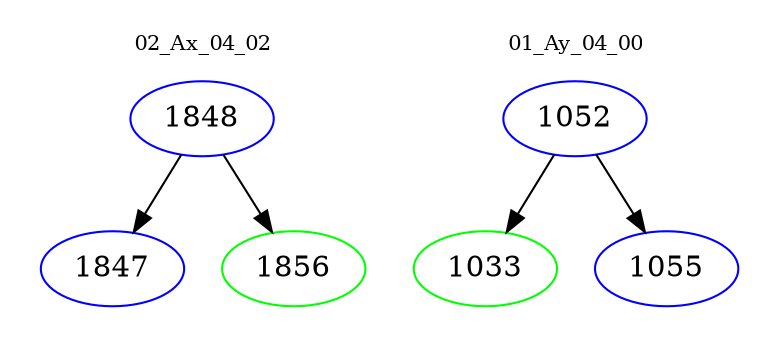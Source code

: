 digraph{
subgraph cluster_0 {
color = white
label = "02_Ax_04_02";
fontsize=10;
T0_1848 [label="1848", color="blue"]
T0_1848 -> T0_1847 [color="black"]
T0_1847 [label="1847", color="blue"]
T0_1848 -> T0_1856 [color="black"]
T0_1856 [label="1856", color="green"]
}
subgraph cluster_1 {
color = white
label = "01_Ay_04_00";
fontsize=10;
T1_1052 [label="1052", color="blue"]
T1_1052 -> T1_1033 [color="black"]
T1_1033 [label="1033", color="green"]
T1_1052 -> T1_1055 [color="black"]
T1_1055 [label="1055", color="blue"]
}
}
